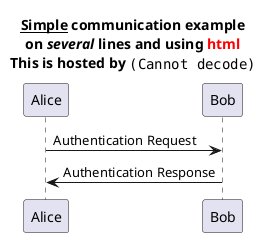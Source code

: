 @startuml
'还可以使用关键字 title 和 end title 定义多行标题。

title
<u>Simple</u> communication example
on <i>several</i> lines and using <font color=red>html</font>
This is hosted by <img:img.png>
end title

Alice -> Bob: Authentication Request
Bob -> Alice: Authentication Response

@enduml